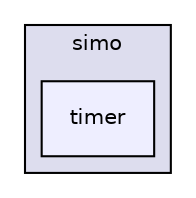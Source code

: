 digraph "core/include/simo/timer" {
  compound=true
  node [ fontsize="10", fontname="Helvetica"];
  edge [ labelfontsize="10", labelfontname="Helvetica"];
  subgraph clusterdir_eb293059644a82a490cf75e36ed4597e {
    graph [ bgcolor="#ddddee", pencolor="black", label="simo" fontname="Helvetica", fontsize="10", URL="dir_eb293059644a82a490cf75e36ed4597e.html"]
  dir_15b5efab2536ba63442d73cba6e2ed8b [shape=box, label="timer", style="filled", fillcolor="#eeeeff", pencolor="black", URL="dir_15b5efab2536ba63442d73cba6e2ed8b.html"];
  }
}
